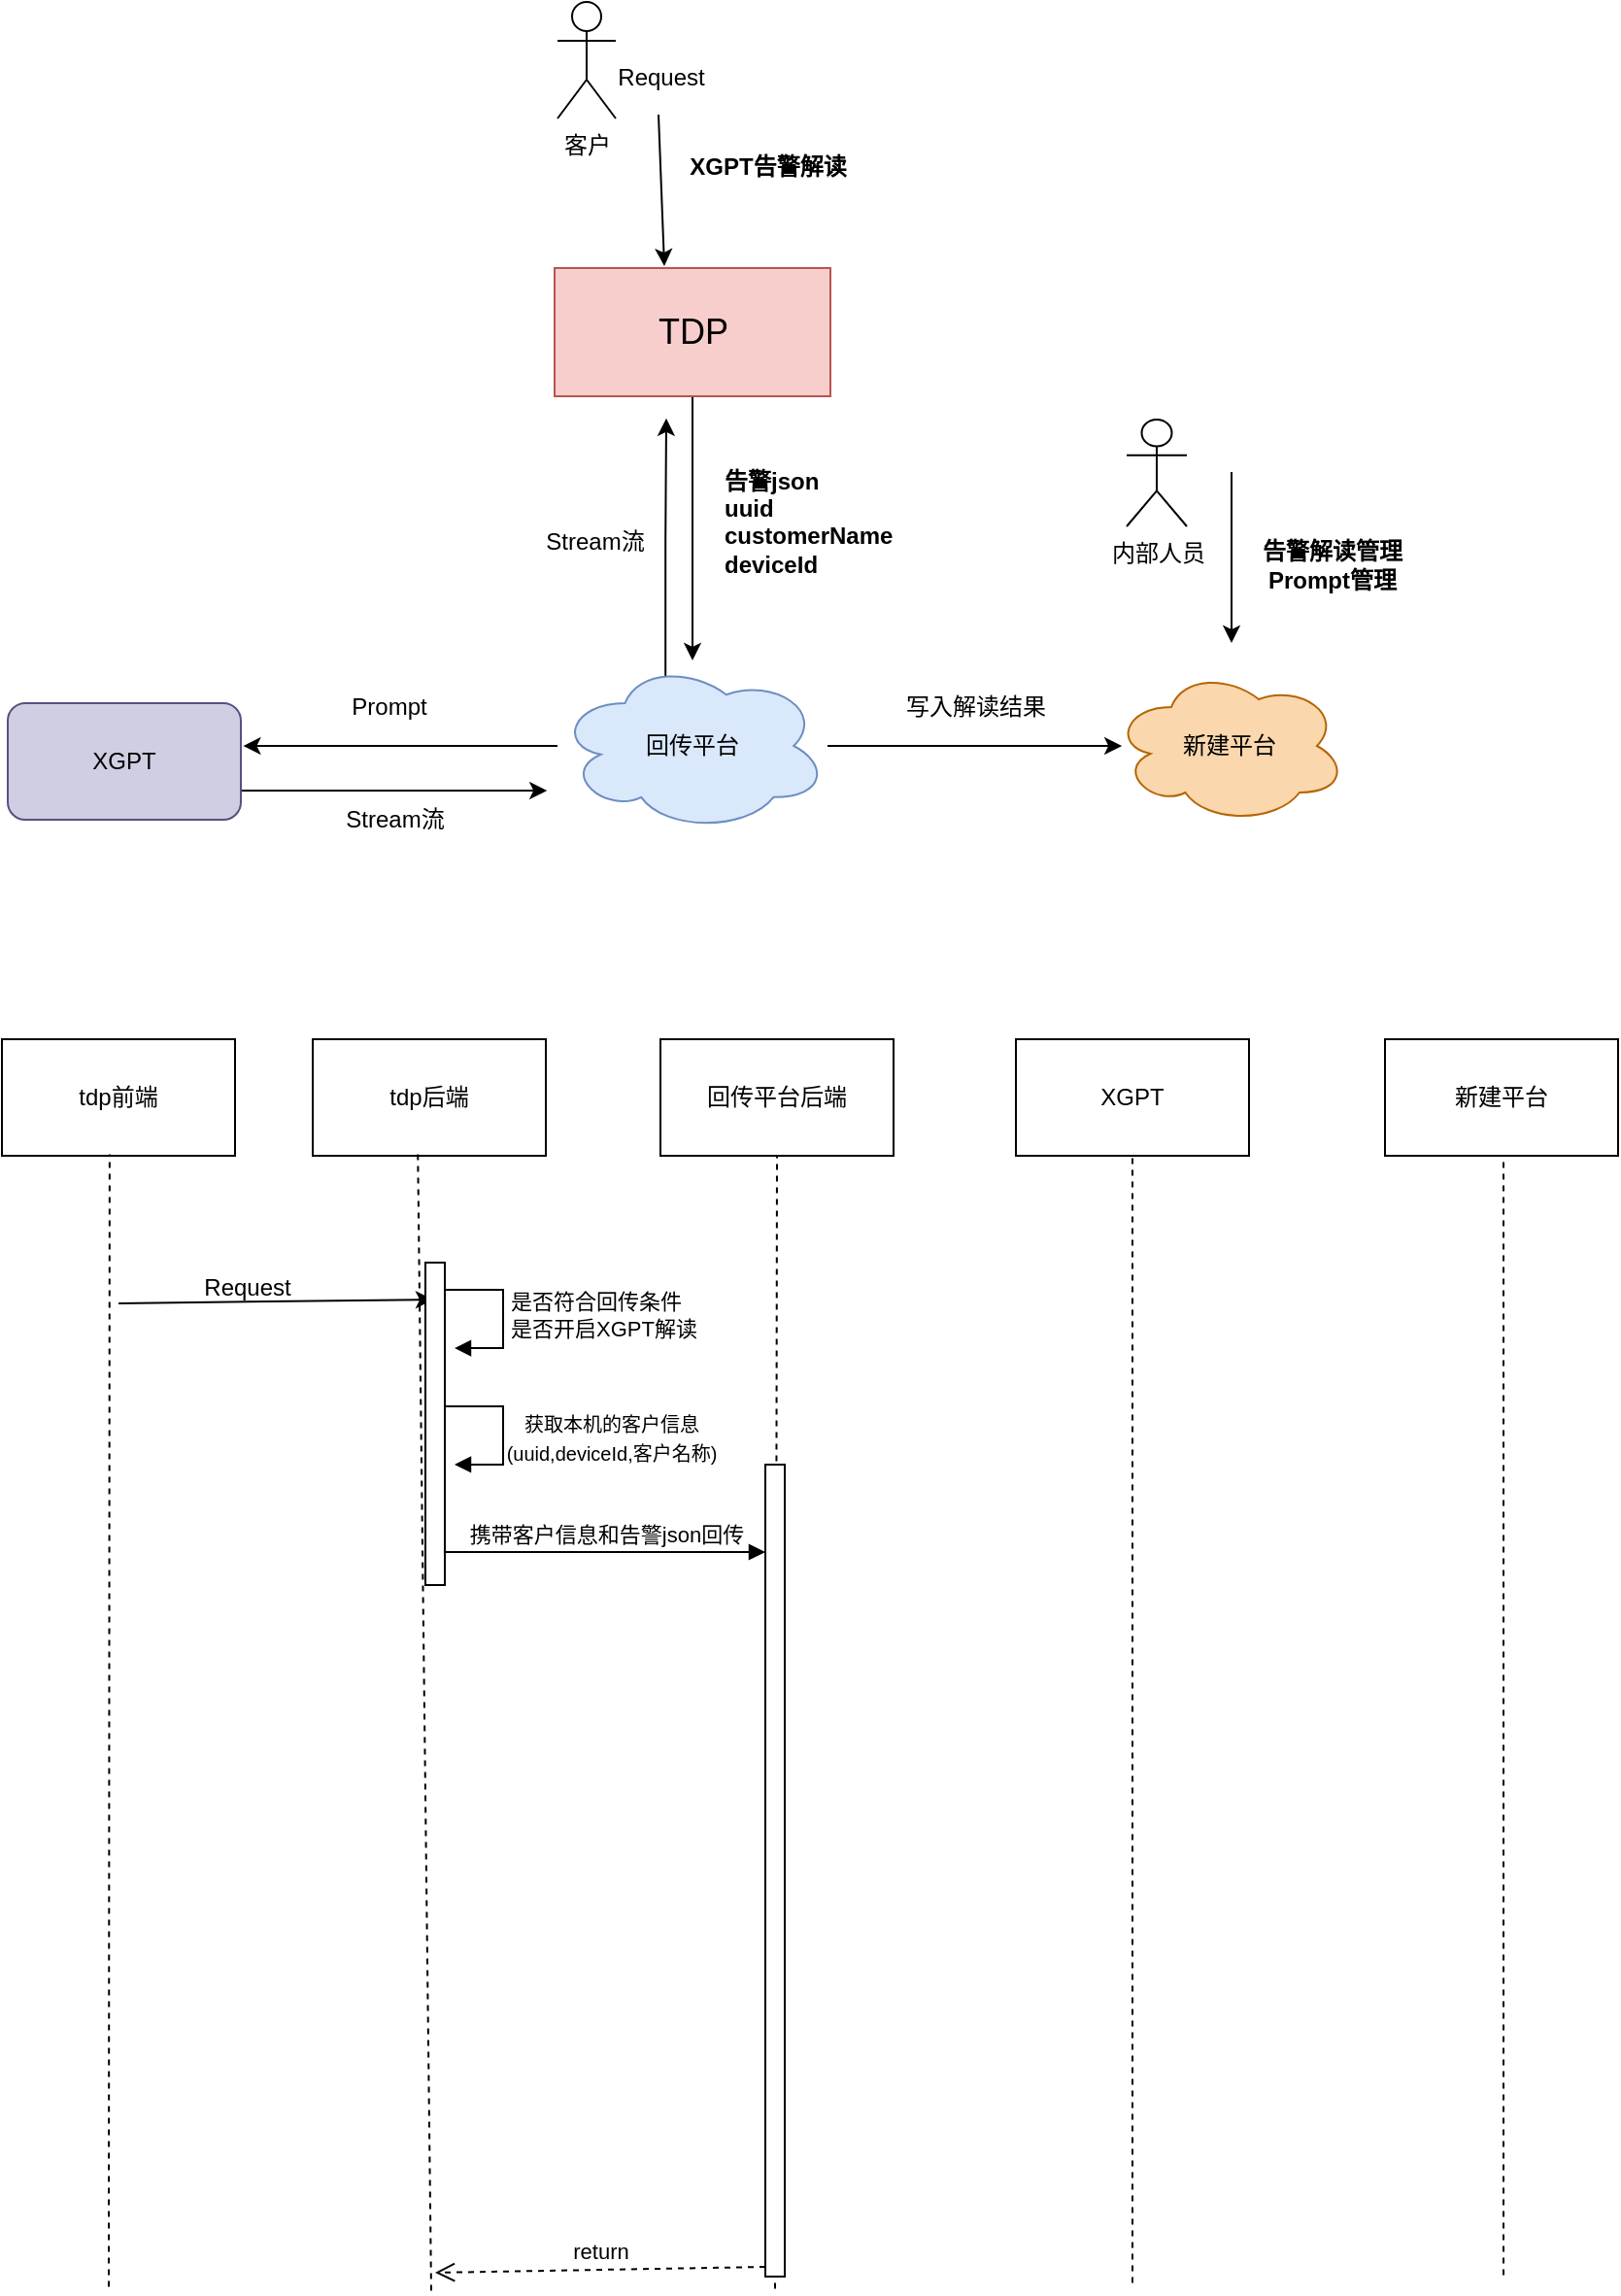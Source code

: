 <mxfile version="24.7.1" type="github">
  <diagram name="第 1 页" id="mBcNmizgc_2d_Brw_Dwj">
    <mxGraphModel dx="724" dy="366" grid="0" gridSize="10" guides="1" tooltips="1" connect="1" arrows="1" fold="1" page="1" pageScale="1" pageWidth="827" pageHeight="1169" math="0" shadow="0">
      <root>
        <mxCell id="0" />
        <mxCell id="1" parent="0" />
        <mxCell id="nAeR0wBwMgyQOMPWbP3c-7" value="" style="edgeStyle=orthogonalEdgeStyle;rounded=0;orthogonalLoop=1;jettySize=auto;html=1;" edge="1" parent="1" source="nAeR0wBwMgyQOMPWbP3c-1" target="nAeR0wBwMgyQOMPWbP3c-6">
          <mxGeometry relative="1" as="geometry">
            <mxPoint x="373" y="468" as="targetPoint" />
          </mxGeometry>
        </mxCell>
        <mxCell id="nAeR0wBwMgyQOMPWbP3c-1" value="&lt;font style=&quot;font-size: 18px;&quot;&gt;TDP&lt;/font&gt;" style="rounded=0;whiteSpace=wrap;html=1;fillColor=#f8cecc;strokeColor=#b85450;" vertex="1" parent="1">
          <mxGeometry x="315.5" y="327" width="142" height="66" as="geometry" />
        </mxCell>
        <mxCell id="nAeR0wBwMgyQOMPWbP3c-2" value="" style="edgeStyle=none;orthogonalLoop=1;jettySize=auto;html=1;rounded=0;" edge="1" parent="1">
          <mxGeometry width="100" relative="1" as="geometry">
            <mxPoint x="369" y="248" as="sourcePoint" />
            <mxPoint x="372" y="326" as="targetPoint" />
            <Array as="points" />
          </mxGeometry>
        </mxCell>
        <mxCell id="nAeR0wBwMgyQOMPWbP3c-3" value="&lt;b&gt;XGPT告警解读&lt;/b&gt;" style="text;html=1;align=center;verticalAlign=middle;resizable=0;points=[];autosize=1;strokeColor=none;fillColor=none;" vertex="1" parent="1">
          <mxGeometry x="375" y="262" width="99" height="26" as="geometry" />
        </mxCell>
        <mxCell id="nAeR0wBwMgyQOMPWbP3c-4" value="Request" style="text;html=1;align=center;verticalAlign=middle;resizable=0;points=[];autosize=1;strokeColor=none;fillColor=none;" vertex="1" parent="1">
          <mxGeometry x="338" y="216" width="63" height="26" as="geometry" />
        </mxCell>
        <mxCell id="nAeR0wBwMgyQOMPWbP3c-12" style="edgeStyle=orthogonalEdgeStyle;rounded=0;orthogonalLoop=1;jettySize=auto;html=1;entryX=1.01;entryY=0.367;entryDx=0;entryDy=0;entryPerimeter=0;" edge="1" parent="1" source="nAeR0wBwMgyQOMPWbP3c-6" target="nAeR0wBwMgyQOMPWbP3c-11">
          <mxGeometry relative="1" as="geometry">
            <mxPoint x="172.4" y="573" as="targetPoint" />
          </mxGeometry>
        </mxCell>
        <mxCell id="nAeR0wBwMgyQOMPWbP3c-27" style="edgeStyle=orthogonalEdgeStyle;rounded=0;orthogonalLoop=1;jettySize=auto;html=1;exitX=0.4;exitY=0.1;exitDx=0;exitDy=0;exitPerimeter=0;" edge="1" parent="1" source="nAeR0wBwMgyQOMPWbP3c-6">
          <mxGeometry relative="1" as="geometry">
            <mxPoint x="373" y="404.4" as="targetPoint" />
          </mxGeometry>
        </mxCell>
        <mxCell id="nAeR0wBwMgyQOMPWbP3c-6" value="回传平台" style="ellipse;shape=cloud;whiteSpace=wrap;html=1;fillColor=#dae8fc;strokeColor=#6c8ebf;" vertex="1" parent="1">
          <mxGeometry x="317" y="529" width="139" height="88" as="geometry" />
        </mxCell>
        <mxCell id="nAeR0wBwMgyQOMPWbP3c-10" value="&lt;b&gt;告警json&lt;/b&gt;&lt;div&gt;&lt;b&gt;uuid&lt;/b&gt;&lt;/div&gt;&lt;div&gt;&lt;b&gt;customerName&lt;/b&gt;&lt;/div&gt;&lt;div&gt;&lt;b&gt;deviceId&lt;br&gt;&lt;/b&gt;&lt;div&gt;&lt;br&gt;&lt;/div&gt;&lt;/div&gt;" style="text;html=1;align=left;verticalAlign=middle;whiteSpace=wrap;rounded=0;" vertex="1" parent="1">
          <mxGeometry x="401" y="393" width="95" height="143" as="geometry" />
        </mxCell>
        <mxCell id="nAeR0wBwMgyQOMPWbP3c-16" style="edgeStyle=orthogonalEdgeStyle;rounded=0;orthogonalLoop=1;jettySize=auto;html=1;exitX=1;exitY=0.75;exitDx=0;exitDy=0;" edge="1" parent="1" source="nAeR0wBwMgyQOMPWbP3c-11">
          <mxGeometry relative="1" as="geometry">
            <mxPoint x="311.6" y="596" as="targetPoint" />
          </mxGeometry>
        </mxCell>
        <mxCell id="nAeR0wBwMgyQOMPWbP3c-11" value="XGPT" style="rounded=1;whiteSpace=wrap;html=1;fillColor=#d0cee2;strokeColor=#56517e;" vertex="1" parent="1">
          <mxGeometry x="34" y="551" width="120" height="60" as="geometry" />
        </mxCell>
        <mxCell id="nAeR0wBwMgyQOMPWbP3c-13" value="Prompt" style="text;html=1;align=center;verticalAlign=middle;resizable=0;points=[];autosize=1;strokeColor=none;fillColor=none;" vertex="1" parent="1">
          <mxGeometry x="201" y="540" width="57" height="26" as="geometry" />
        </mxCell>
        <mxCell id="nAeR0wBwMgyQOMPWbP3c-17" value="Stream流" style="text;html=1;align=center;verticalAlign=middle;resizable=0;points=[];autosize=1;strokeColor=none;fillColor=none;" vertex="1" parent="1">
          <mxGeometry x="198" y="598" width="69" height="26" as="geometry" />
        </mxCell>
        <mxCell id="nAeR0wBwMgyQOMPWbP3c-18" value="客户" style="shape=umlActor;verticalLabelPosition=bottom;verticalAlign=top;html=1;outlineConnect=0;" vertex="1" parent="1">
          <mxGeometry x="317" y="190" width="30" height="60" as="geometry" />
        </mxCell>
        <mxCell id="nAeR0wBwMgyQOMPWbP3c-19" value="新建平台" style="ellipse;shape=cloud;whiteSpace=wrap;html=1;fillColor=#fad7ac;strokeColor=#b46504;" vertex="1" parent="1">
          <mxGeometry x="603" y="533" width="120" height="80" as="geometry" />
        </mxCell>
        <mxCell id="nAeR0wBwMgyQOMPWbP3c-20" style="edgeStyle=orthogonalEdgeStyle;rounded=0;orthogonalLoop=1;jettySize=auto;html=1;entryX=0.038;entryY=0.5;entryDx=0;entryDy=0;entryPerimeter=0;" edge="1" parent="1" source="nAeR0wBwMgyQOMPWbP3c-6" target="nAeR0wBwMgyQOMPWbP3c-19">
          <mxGeometry relative="1" as="geometry" />
        </mxCell>
        <mxCell id="nAeR0wBwMgyQOMPWbP3c-21" value="写入解读结果" style="text;html=1;align=center;verticalAlign=middle;resizable=0;points=[];autosize=1;strokeColor=none;fillColor=none;" vertex="1" parent="1">
          <mxGeometry x="487" y="540" width="90" height="26" as="geometry" />
        </mxCell>
        <mxCell id="nAeR0wBwMgyQOMPWbP3c-22" value="内部人员" style="shape=umlActor;verticalLabelPosition=bottom;verticalAlign=top;html=1;outlineConnect=0;" vertex="1" parent="1">
          <mxGeometry x="610" y="405" width="31" height="55" as="geometry" />
        </mxCell>
        <mxCell id="nAeR0wBwMgyQOMPWbP3c-23" value="" style="edgeStyle=none;orthogonalLoop=1;jettySize=auto;html=1;rounded=0;" edge="1" parent="1">
          <mxGeometry width="100" relative="1" as="geometry">
            <mxPoint x="664" y="432" as="sourcePoint" />
            <mxPoint x="664" y="520" as="targetPoint" />
            <Array as="points" />
          </mxGeometry>
        </mxCell>
        <mxCell id="nAeR0wBwMgyQOMPWbP3c-26" value="&lt;div&gt;&lt;b&gt;告警解读管理&lt;/b&gt;&lt;/div&gt;&lt;b&gt;Prompt管理&lt;/b&gt;" style="text;html=1;align=center;verticalAlign=middle;whiteSpace=wrap;rounded=0;" vertex="1" parent="1">
          <mxGeometry x="666" y="465" width="100" height="30" as="geometry" />
        </mxCell>
        <mxCell id="nAeR0wBwMgyQOMPWbP3c-28" value="Stream流" style="text;html=1;align=center;verticalAlign=middle;resizable=0;points=[];autosize=1;strokeColor=none;fillColor=none;" vertex="1" parent="1">
          <mxGeometry x="301" y="455" width="69" height="26" as="geometry" />
        </mxCell>
        <mxCell id="nAeR0wBwMgyQOMPWbP3c-29" value="tdp前端" style="rounded=0;whiteSpace=wrap;html=1;" vertex="1" parent="1">
          <mxGeometry x="31" y="724" width="120" height="60" as="geometry" />
        </mxCell>
        <mxCell id="nAeR0wBwMgyQOMPWbP3c-30" value="tdp后端" style="whiteSpace=wrap;html=1;" vertex="1" parent="1">
          <mxGeometry x="191" y="724" width="120" height="60" as="geometry" />
        </mxCell>
        <mxCell id="nAeR0wBwMgyQOMPWbP3c-31" value="回传平台后端" style="whiteSpace=wrap;html=1;" vertex="1" parent="1">
          <mxGeometry x="370" y="724" width="120" height="60" as="geometry" />
        </mxCell>
        <mxCell id="nAeR0wBwMgyQOMPWbP3c-32" value="XGPT" style="whiteSpace=wrap;html=1;" vertex="1" parent="1">
          <mxGeometry x="553" y="724" width="120" height="60" as="geometry" />
        </mxCell>
        <mxCell id="nAeR0wBwMgyQOMPWbP3c-33" value="新建平台" style="whiteSpace=wrap;html=1;" vertex="1" parent="1">
          <mxGeometry x="743" y="724" width="120" height="60" as="geometry" />
        </mxCell>
        <mxCell id="nAeR0wBwMgyQOMPWbP3c-34" value="" style="endArrow=none;dashed=1;html=1;rounded=0;entryX=0.462;entryY=0.987;entryDx=0;entryDy=0;entryPerimeter=0;" edge="1" parent="1" target="nAeR0wBwMgyQOMPWbP3c-29">
          <mxGeometry width="50" height="50" relative="1" as="geometry">
            <mxPoint x="86" y="1366.2" as="sourcePoint" />
            <mxPoint x="88" y="806" as="targetPoint" />
          </mxGeometry>
        </mxCell>
        <mxCell id="nAeR0wBwMgyQOMPWbP3c-37" value="" style="endArrow=none;dashed=1;html=1;rounded=0;entryX=0.5;entryY=1;entryDx=0;entryDy=0;" edge="1" parent="1" target="nAeR0wBwMgyQOMPWbP3c-31">
          <mxGeometry width="50" height="50" relative="1" as="geometry">
            <mxPoint x="429" y="1367.2" as="sourcePoint" />
            <mxPoint x="431" y="807" as="targetPoint" />
          </mxGeometry>
        </mxCell>
        <mxCell id="nAeR0wBwMgyQOMPWbP3c-38" value="" style="endArrow=none;dashed=1;html=1;rounded=0;entryX=0.5;entryY=1;entryDx=0;entryDy=0;" edge="1" parent="1" target="nAeR0wBwMgyQOMPWbP3c-32">
          <mxGeometry width="50" height="50" relative="1" as="geometry">
            <mxPoint x="613" y="1364.2" as="sourcePoint" />
            <mxPoint x="615" y="804" as="targetPoint" />
          </mxGeometry>
        </mxCell>
        <mxCell id="nAeR0wBwMgyQOMPWbP3c-39" value="" style="endArrow=none;dashed=1;html=1;rounded=0;" edge="1" parent="1">
          <mxGeometry width="50" height="50" relative="1" as="geometry">
            <mxPoint x="804" y="1360.2" as="sourcePoint" />
            <mxPoint x="804" y="785" as="targetPoint" />
          </mxGeometry>
        </mxCell>
        <mxCell id="nAeR0wBwMgyQOMPWbP3c-46" value="" style="endArrow=classic;html=1;rounded=0;" edge="1" parent="1">
          <mxGeometry width="50" height="50" relative="1" as="geometry">
            <mxPoint x="91" y="860" as="sourcePoint" />
            <mxPoint x="253" y="858" as="targetPoint" />
          </mxGeometry>
        </mxCell>
        <mxCell id="nAeR0wBwMgyQOMPWbP3c-47" value="Request" style="text;html=1;align=center;verticalAlign=middle;resizable=0;points=[];autosize=1;strokeColor=none;fillColor=none;" vertex="1" parent="1">
          <mxGeometry x="125" y="839" width="63" height="26" as="geometry" />
        </mxCell>
        <mxCell id="nAeR0wBwMgyQOMPWbP3c-48" value="" style="endArrow=none;dashed=1;html=1;rounded=0;entryX=0.451;entryY=0.978;entryDx=0;entryDy=0;entryPerimeter=0;" edge="1" parent="1" target="nAeR0wBwMgyQOMPWbP3c-30">
          <mxGeometry width="50" height="50" relative="1" as="geometry">
            <mxPoint x="252" y="1368.2" as="sourcePoint" />
            <mxPoint x="252" y="1029" as="targetPoint" />
          </mxGeometry>
        </mxCell>
        <mxCell id="nAeR0wBwMgyQOMPWbP3c-50" value="" style="html=1;points=[[0,0,0,0,5],[0,1,0,0,-5],[1,0,0,0,5],[1,1,0,0,-5]];perimeter=orthogonalPerimeter;outlineConnect=0;targetShapes=umlLifeline;portConstraint=eastwest;newEdgeStyle={&quot;curved&quot;:0,&quot;rounded&quot;:0};" vertex="1" parent="1">
          <mxGeometry x="424" y="943" width="10" height="418" as="geometry" />
        </mxCell>
        <mxCell id="nAeR0wBwMgyQOMPWbP3c-51" value="携带客户信息和告警json回传" style="html=1;verticalAlign=bottom;endArrow=block;curved=0;rounded=0;entryX=0;entryY=0;entryDx=0;entryDy=5;" edge="1" parent="1">
          <mxGeometry relative="1" as="geometry">
            <mxPoint x="259" y="988.0" as="sourcePoint" />
            <mxPoint x="424" y="988.0" as="targetPoint" />
          </mxGeometry>
        </mxCell>
        <mxCell id="nAeR0wBwMgyQOMPWbP3c-52" value="return" style="html=1;verticalAlign=bottom;endArrow=open;dashed=1;endSize=8;curved=0;rounded=0;exitX=0;exitY=1;exitDx=0;exitDy=-5;" edge="1" source="nAeR0wBwMgyQOMPWbP3c-50" parent="1">
          <mxGeometry relative="1" as="geometry">
            <mxPoint x="254" y="1359" as="targetPoint" />
          </mxGeometry>
        </mxCell>
        <mxCell id="nAeR0wBwMgyQOMPWbP3c-56" value="" style="html=1;points=[[0,0,0,0,5],[0,1,0,0,-5],[1,0,0,0,5],[1,1,0,0,-5]];perimeter=orthogonalPerimeter;outlineConnect=0;targetShapes=umlLifeline;portConstraint=eastwest;newEdgeStyle={&quot;curved&quot;:0,&quot;rounded&quot;:0};" vertex="1" parent="1">
          <mxGeometry x="249" y="839" width="10" height="166" as="geometry" />
        </mxCell>
        <mxCell id="nAeR0wBwMgyQOMPWbP3c-57" value="&lt;div&gt;是否符合回传条件&lt;/div&gt;是否开启XGPT解读" style="html=1;align=left;spacingLeft=2;endArrow=block;rounded=0;edgeStyle=orthogonalEdgeStyle;curved=0;rounded=0;" edge="1" parent="1">
          <mxGeometry relative="1" as="geometry">
            <mxPoint x="259" y="853" as="sourcePoint" />
            <Array as="points">
              <mxPoint x="289" y="883" />
            </Array>
            <mxPoint x="264" y="883.034" as="targetPoint" />
          </mxGeometry>
        </mxCell>
        <mxCell id="nAeR0wBwMgyQOMPWbP3c-58" value="&lt;font style=&quot;font-size: 10px;&quot;&gt;获取本机的客户信息(uuid,deviceId,客户名称)&lt;/font&gt;" style="text;html=1;align=center;verticalAlign=middle;whiteSpace=wrap;rounded=0;" vertex="1" parent="1">
          <mxGeometry x="279" y="925" width="132" height="7" as="geometry" />
        </mxCell>
        <mxCell id="nAeR0wBwMgyQOMPWbP3c-73" value="" style="html=1;align=left;spacingLeft=2;endArrow=block;rounded=0;edgeStyle=orthogonalEdgeStyle;curved=0;rounded=0;" edge="1" parent="1">
          <mxGeometry relative="1" as="geometry">
            <mxPoint x="259" y="912.99" as="sourcePoint" />
            <Array as="points">
              <mxPoint x="289" y="942.99" />
            </Array>
            <mxPoint x="264" y="942.99" as="targetPoint" />
          </mxGeometry>
        </mxCell>
      </root>
    </mxGraphModel>
  </diagram>
</mxfile>
